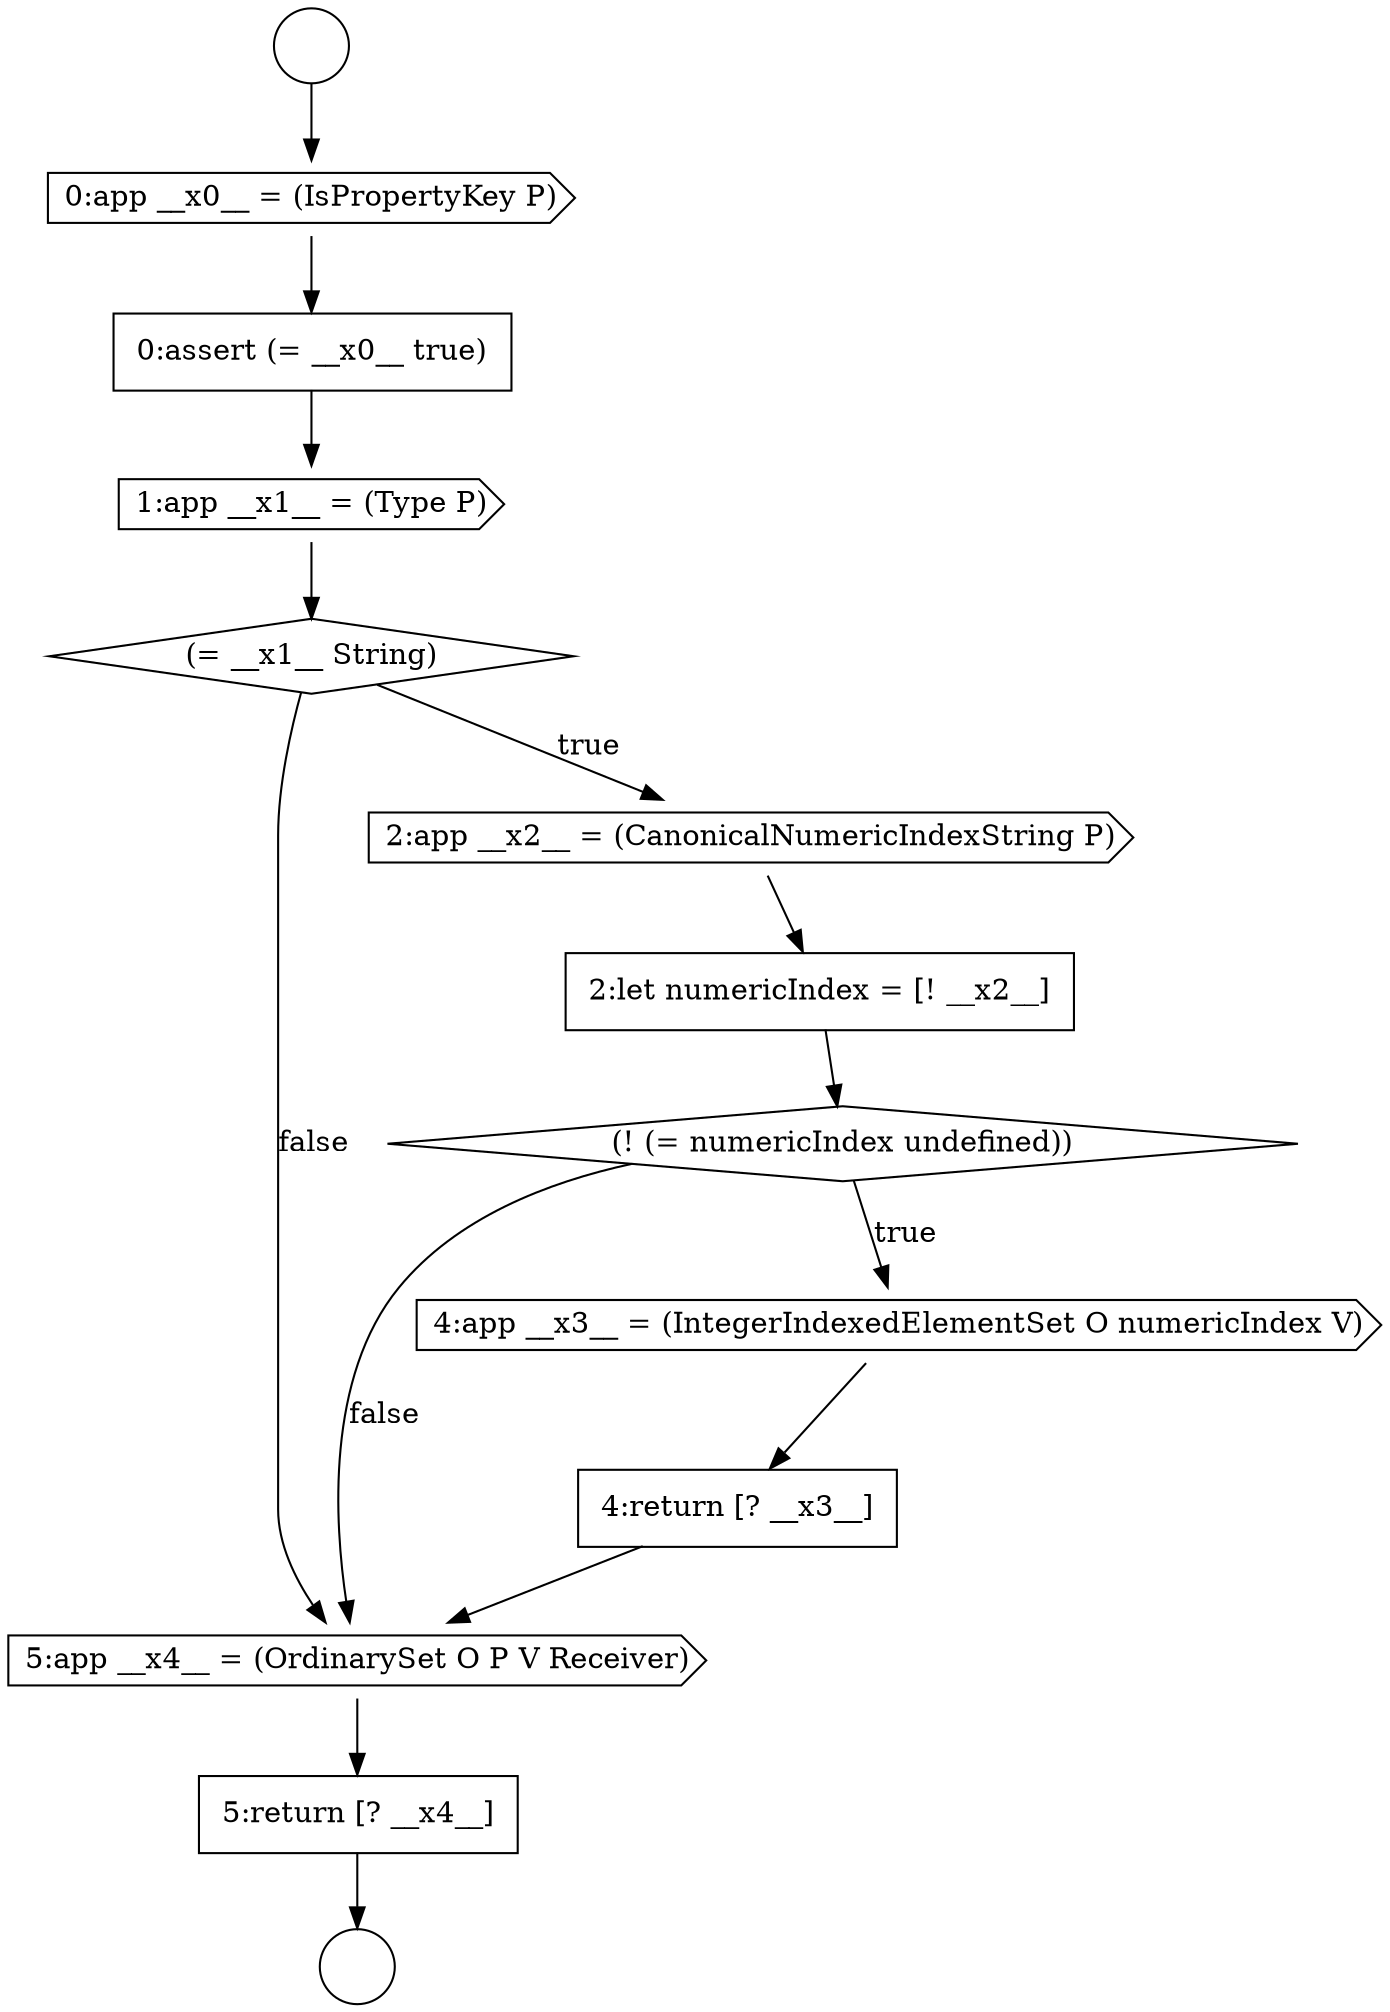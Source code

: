 digraph {
  node2972 [shape=cds, label=<<font color="black">5:app __x4__ = (OrdinarySet O P V Receiver)</font>> color="black" fillcolor="white" style=filled]
  node2969 [shape=diamond, label=<<font color="black">(! (= numericIndex undefined))</font>> color="black" fillcolor="white" style=filled]
  node2973 [shape=none, margin=0, label=<<font color="black">
    <table border="0" cellborder="1" cellspacing="0" cellpadding="10">
      <tr><td align="left">5:return [? __x4__]</td></tr>
    </table>
  </font>> color="black" fillcolor="white" style=filled]
  node2968 [shape=none, margin=0, label=<<font color="black">
    <table border="0" cellborder="1" cellspacing="0" cellpadding="10">
      <tr><td align="left">2:let numericIndex = [! __x2__]</td></tr>
    </table>
  </font>> color="black" fillcolor="white" style=filled]
  node2963 [shape=cds, label=<<font color="black">0:app __x0__ = (IsPropertyKey P)</font>> color="black" fillcolor="white" style=filled]
  node2970 [shape=cds, label=<<font color="black">4:app __x3__ = (IntegerIndexedElementSet O numericIndex V)</font>> color="black" fillcolor="white" style=filled]
  node2971 [shape=none, margin=0, label=<<font color="black">
    <table border="0" cellborder="1" cellspacing="0" cellpadding="10">
      <tr><td align="left">4:return [? __x3__]</td></tr>
    </table>
  </font>> color="black" fillcolor="white" style=filled]
  node2961 [shape=circle label=" " color="black" fillcolor="white" style=filled]
  node2966 [shape=diamond, label=<<font color="black">(= __x1__ String)</font>> color="black" fillcolor="white" style=filled]
  node2964 [shape=none, margin=0, label=<<font color="black">
    <table border="0" cellborder="1" cellspacing="0" cellpadding="10">
      <tr><td align="left">0:assert (= __x0__ true)</td></tr>
    </table>
  </font>> color="black" fillcolor="white" style=filled]
  node2965 [shape=cds, label=<<font color="black">1:app __x1__ = (Type P)</font>> color="black" fillcolor="white" style=filled]
  node2962 [shape=circle label=" " color="black" fillcolor="white" style=filled]
  node2967 [shape=cds, label=<<font color="black">2:app __x2__ = (CanonicalNumericIndexString P)</font>> color="black" fillcolor="white" style=filled]
  node2963 -> node2964 [ color="black"]
  node2972 -> node2973 [ color="black"]
  node2968 -> node2969 [ color="black"]
  node2971 -> node2972 [ color="black"]
  node2961 -> node2963 [ color="black"]
  node2967 -> node2968 [ color="black"]
  node2969 -> node2970 [label=<<font color="black">true</font>> color="black"]
  node2969 -> node2972 [label=<<font color="black">false</font>> color="black"]
  node2966 -> node2967 [label=<<font color="black">true</font>> color="black"]
  node2966 -> node2972 [label=<<font color="black">false</font>> color="black"]
  node2964 -> node2965 [ color="black"]
  node2970 -> node2971 [ color="black"]
  node2973 -> node2962 [ color="black"]
  node2965 -> node2966 [ color="black"]
}
